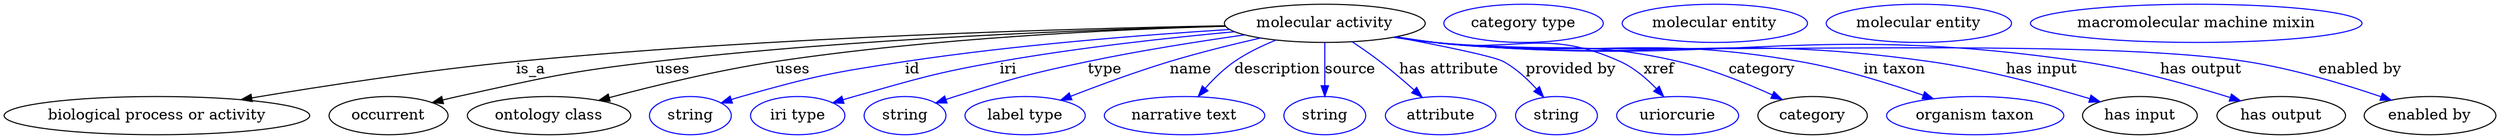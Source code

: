 digraph {
	graph [bb="0,0,2341.4,123"];
	node [label="\N"];
	"molecular activity"	[height=0.5,
		label="molecular activity",
		pos="1242.6,105",
		width=2.6178];
	"biological process or activity"	[height=0.5,
		pos="143.64,18",
		width=3.9899];
	"molecular activity" -> "biological process or activity"	[label=is_a,
		lp="495.64,61.5",
		pos="e,222.92,33.04 1149,102.73 1005.2,100.1 721.39,92.187 481.64,69 396.98,60.812 301.11,46.11 233.16,34.76"];
	occurrent	[height=0.5,
		pos="361.64,18",
		width=1.5526];
	"molecular activity" -> occurrent	[label=uses,
		lp="629.14,61.5",
		pos="e,402.78,30.292 1149.2,102.31 1025.9,99.282 802.38,91.022 612.64,69 529.24,59.321 508.65,53.97 426.64,36 422.04,34.992 417.27,33.879 \
412.51,32.72"];
	"ontology class"	[height=0.5,
		pos="512.64,18",
		width=2.1304];
	"molecular activity" -> "ontology class"	[label=uses,
		lp="743.14,61.5",
		pos="e,559.81,32.344 1149.4,102.21 1045.7,99.161 873.38,90.972 726.64,69 672.73,60.928 612.34,46.293 569.49,34.934"];
	id	[color=blue,
		height=0.5,
		label=string,
		pos="645.64,18",
		width=1.0652];
	"molecular activity" -> id	[color=blue,
		label=id,
		lp="855.64,61.5",
		pos="e,674.63,29.954 1153.5,99.171 1073.4,94.099 952.71,84.642 848.64,69 778.99,58.531 761.42,55.131 693.64,36 690.53,35.124 687.34,34.151 \
684.14,33.129",
		style=solid];
	iri	[color=blue,
		height=0.5,
		label="iri type",
		pos="746.64,18",
		width=1.2277];
	"molecular activity" -> iri	[color=blue,
		label=iri,
		lp="944.64,61.5",
		pos="e,779.95,29.87 1157.8,97.147 1096.2,91.476 1010.9,82.198 936.64,69 875.4,58.112 860.56,52.681 800.64,36 797.07,35.006 793.37,33.935 \
789.68,32.833",
		style=solid];
	type	[color=blue,
		height=0.5,
		label=string,
		pos="847.64,18",
		width=1.0652];
	"molecular activity" -> type	[color=blue,
		label=type,
		lp="1035.6,61.5",
		pos="e,876.58,29.926 1167.2,94.12 1123.8,87.952 1068.4,79.244 1019.6,69 963.4,57.197 949.49,53.122 894.64,36 891.88,35.139 889.05,34.215 \
886.2,33.259",
		style=solid];
	name	[color=blue,
		height=0.5,
		label="label type",
		pos="960.64,18",
		width=1.5707];
	"molecular activity" -> name	[color=blue,
		label=name,
		lp="1116.6,61.5",
		pos="e,994.08,32.541 1182.2,91.179 1155.7,85.141 1124.5,77.416 1096.6,69 1065,59.43 1030,46.515 1003.5,36.209",
		style=solid];
	description	[color=blue,
		height=0.5,
		label="narrative text",
		pos="1110.6,18",
		width=2.0943];
	"molecular activity" -> description	[color=blue,
		label=description,
		lp="1198.1,61.5",
		pos="e,1123.5,36.071 1196.7,89.218 1183.5,83.897 1169.5,77.151 1157.6,69 1147.6,62.064 1138,52.657 1130.2,43.873",
		style=solid];
	source	[color=blue,
		height=0.5,
		label=string,
		pos="1242.6,18",
		width=1.0652];
	"molecular activity" -> source	[color=blue,
		label=source,
		lp="1266.6,61.5",
		pos="e,1242.6,36.175 1242.6,86.799 1242.6,75.163 1242.6,59.548 1242.6,46.237",
		style=solid];
	"has attribute"	[color=blue,
		height=0.5,
		label=attribute,
		pos="1350.6,18",
		width=1.4443];
	"molecular activity" -> "has attribute"	[color=blue,
		label="has attribute",
		lp="1359.6,61.5",
		pos="e,1333.5,35.398 1268.5,87.587 1277,81.935 1286.4,75.41 1294.6,69 1305.3,60.752 1316.4,51.036 1325.9,42.372",
		style=solid];
	"provided by"	[color=blue,
		height=0.5,
		label=string,
		pos="1458.6,18",
		width=1.0652];
	"molecular activity" -> "provided by"	[color=blue,
		label="provided by",
		lp="1473.1,61.5",
		pos="e,1447.1,35.469 1308.8,92.15 1351.8,84.116 1401.5,74.068 1410.6,69 1422,62.689 1432.4,52.772 1440.5,43.428",
		style=solid];
	xref	[color=blue,
		height=0.5,
		label=uriorcurie,
		pos="1572.6,18",
		width=1.5887];
	"molecular activity" -> xref	[color=blue,
		label=xref,
		lp="1556.1,61.5",
		pos="e,1559.8,35.95 1309.9,92.302 1321.8,90.404 1334.1,88.554 1345.6,87 1422.7,76.665 1449,101.39 1519.6,69 1532.3,63.179 1544,53.071 \
1553,43.46",
		style=solid];
	category	[height=0.5,
		pos="1699.6,18",
		width=1.4263];
	"molecular activity" -> category	[color=blue,
		label=category,
		lp="1652.1,61.5",
		pos="e,1671.1,33.283 1309,92.193 1321.2,90.273 1333.8,88.444 1345.6,87 1447,74.676 1475.2,92.222 1574.6,69 1605,61.913 1637.6,48.649 \
1661.9,37.563",
		style=solid];
	"in taxon"	[color=blue,
		height=0.5,
		label="organism taxon",
		pos="1852.6,18",
		width=2.3109];
	"molecular activity" -> "in taxon"	[color=blue,
		label="in taxon",
		lp="1776.6,61.5",
		pos="e,1813.3,33.87 1308.4,92.026 1320.8,90.099 1333.6,88.31 1345.6,87 1497,70.581 1537.7,95.263 1687.6,69 1727.4,62.026 1771.2,48.498 \
1803.6,37.271",
		style=solid];
	"has input"	[height=0.5,
		pos="2007.6,18",
		width=1.4985];
	"molecular activity" -> "has input"	[color=blue,
		label="has input",
		lp="1915.1,61.5",
		pos="e,1970.2,31.049 1307.9,91.975 1320.4,90.028 1333.4,88.245 1345.6,87 1551,66.156 1605.3,97.647 1809.6,69 1862.1,61.65 1920.7,45.86 \
1960.5,33.978",
		style=solid];
	"has output"	[height=0.5,
		pos="2139.6,18",
		width=1.679];
	"molecular activity" -> "has output"	[color=blue,
		label="has output",
		lp="2064.1,61.5",
		pos="e,2101.5,31.988 1307.6,91.927 1320.2,89.971 1333.3,88.198 1345.6,87 1614.3,60.966 1685.6,108.12 1952.6,69 2000.9,61.935 2054.5,46.826 \
2091.9,35.056",
		style=solid];
	"enabled by"	[height=0.5,
		pos="2279.6,18",
		width=1.7151];
	"molecular activity" -> "enabled by"	[color=blue,
		label="enabled by",
		lp="2214.1,61.5",
		pos="e,2243.1,32.536 1307.6,91.868 1320.2,89.917 1333.3,88.16 1345.6,87 1514.1,71.188 1939.4,94.697 2106.6,69 2150.5,62.257 2198.9,47.613 \
2233.4,35.907",
		style=solid];
	"named thing_category"	[color=blue,
		height=0.5,
		label="category type",
		pos="1429.6,105",
		width=2.0762];
	"molecular activity_has input"	[color=blue,
		height=0.5,
		label="molecular entity",
		pos="1609.6,105",
		width=2.4192];
	"molecular activity_has output"	[color=blue,
		height=0.5,
		label="molecular entity",
		pos="1801.6,105",
		width=2.4192];
	"molecular activity_enabled by"	[color=blue,
		height=0.5,
		label="macromolecular machine mixin",
		pos="2062.6,105",
		width=4.3329];
}
